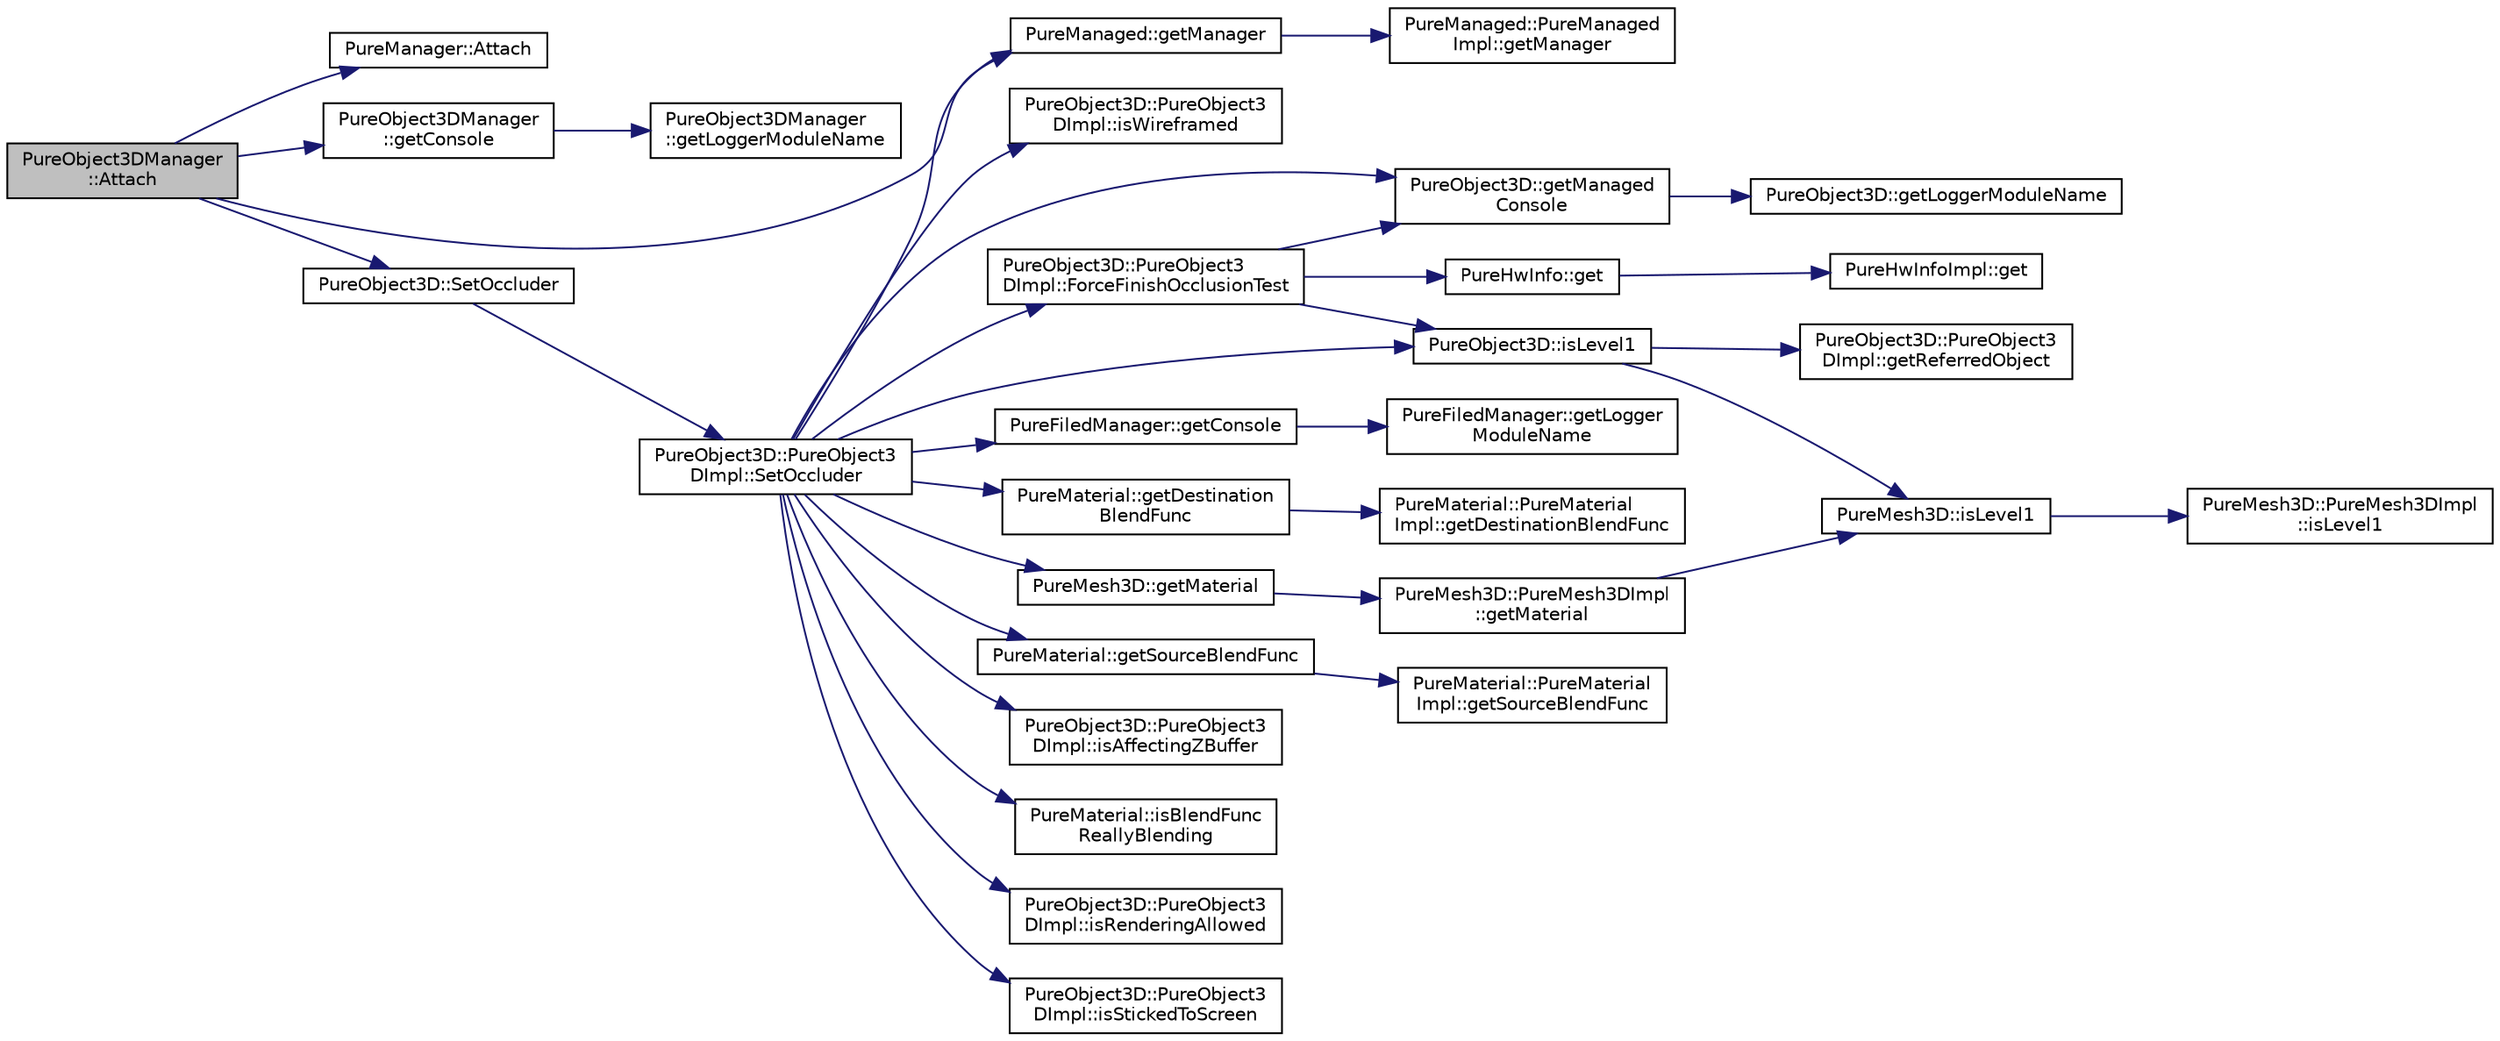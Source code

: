 digraph "PureObject3DManager::Attach"
{
 // LATEX_PDF_SIZE
  edge [fontname="Helvetica",fontsize="10",labelfontname="Helvetica",labelfontsize="10"];
  node [fontname="Helvetica",fontsize="10",shape=record];
  rankdir="LR";
  Node1 [label="PureObject3DManager\l::Attach",height=0.2,width=0.4,color="black", fillcolor="grey75", style="filled", fontcolor="black",tooltip="Adds the given managed to the manager, if the managed has no manager yet."];
  Node1 -> Node2 [color="midnightblue",fontsize="10",style="solid",fontname="Helvetica"];
  Node2 [label="PureManager::Attach",height=0.2,width=0.4,color="black", fillcolor="white", style="filled",URL="$class_pure_manager.html#a50eec0d2d6863b43f1e8b6220d280a1e",tooltip="Adds the given managed to the manager, if the managed has no manager yet."];
  Node1 -> Node3 [color="midnightblue",fontsize="10",style="solid",fontname="Helvetica"];
  Node3 [label="PureObject3DManager\l::getConsole",height=0.2,width=0.4,color="black", fillcolor="white", style="filled",URL="$class_pure_object3_d_manager.html#afb94a1dfb3075ce854524df521449151",tooltip="Returns access to console preset with logger module name as this class."];
  Node3 -> Node4 [color="midnightblue",fontsize="10",style="solid",fontname="Helvetica"];
  Node4 [label="PureObject3DManager\l::getLoggerModuleName",height=0.2,width=0.4,color="black", fillcolor="white", style="filled",URL="$class_pure_object3_d_manager.html#a592db0634ee49d57ef17db4cdc07a3b7",tooltip="Returns the logger module name of this class."];
  Node1 -> Node5 [color="midnightblue",fontsize="10",style="solid",fontname="Helvetica"];
  Node5 [label="PureManaged::getManager",height=0.2,width=0.4,color="black", fillcolor="white", style="filled",URL="$class_pure_managed.html#abdbf454069faf3fd78488df29fe285a8",tooltip="Gets the manager of the managed."];
  Node5 -> Node6 [color="midnightblue",fontsize="10",style="solid",fontname="Helvetica"];
  Node6 [label="PureManaged::PureManaged\lImpl::getManager",height=0.2,width=0.4,color="black", fillcolor="white", style="filled",URL="$class_pure_managed_1_1_pure_managed_impl.html#a1af18a911778e18937830e8a6a884679",tooltip="Gets the manager of the managed."];
  Node1 -> Node7 [color="midnightblue",fontsize="10",style="solid",fontname="Helvetica"];
  Node7 [label="PureObject3D::SetOccluder",height=0.2,width=0.4,color="black", fillcolor="white", style="filled",URL="$class_pure_object3_d.html#a1aaf497b7ca6481d9895b44928fe0cef",tooltip="Sets whether this object should be considered as an occluder during rendering."];
  Node7 -> Node8 [color="midnightblue",fontsize="10",style="solid",fontname="Helvetica"];
  Node8 [label="PureObject3D::PureObject3\lDImpl::SetOccluder",height=0.2,width=0.4,color="black", fillcolor="white", style="filled",URL="$class_pure_object3_d_1_1_pure_object3_d_impl.html#a65d2ce3b6bc9e7ecce2fbbaeaeba1d36",tooltip=" "];
  Node8 -> Node9 [color="midnightblue",fontsize="10",style="solid",fontname="Helvetica"];
  Node9 [label="PureObject3D::PureObject3\lDImpl::ForceFinishOcclusionTest",height=0.2,width=0.4,color="black", fillcolor="white", style="filled",URL="$class_pure_object3_d_1_1_pure_object3_d_impl.html#a8c995a3e9b95f4e352a0444252dc2852",tooltip=" "];
  Node9 -> Node10 [color="midnightblue",fontsize="10",style="solid",fontname="Helvetica"];
  Node10 [label="PureHwInfo::get",height=0.2,width=0.4,color="black", fillcolor="white", style="filled",URL="$class_pure_hw_info.html#a5d801d548489e9f6c9a3485b8979af3f",tooltip="Gets the singleton instance."];
  Node10 -> Node11 [color="midnightblue",fontsize="10",style="solid",fontname="Helvetica"];
  Node11 [label="PureHwInfoImpl::get",height=0.2,width=0.4,color="black", fillcolor="white", style="filled",URL="$class_pure_hw_info_impl.html#a54faedd6ce3a5750139d457f4a8a22f2",tooltip="Gets the singleton instance."];
  Node9 -> Node12 [color="midnightblue",fontsize="10",style="solid",fontname="Helvetica"];
  Node12 [label="PureObject3D::getManaged\lConsole",height=0.2,width=0.4,color="black", fillcolor="white", style="filled",URL="$class_pure_object3_d.html#a5c34510d710a5528c1ba7c37252f8625",tooltip="Returns access to console preset with logger module name as this class."];
  Node12 -> Node13 [color="midnightblue",fontsize="10",style="solid",fontname="Helvetica"];
  Node13 [label="PureObject3D::getLoggerModuleName",height=0.2,width=0.4,color="black", fillcolor="white", style="filled",URL="$class_pure_object3_d.html#af4467df0003fd4ba737dbc2dec365257",tooltip="Returns the logger module name of this class."];
  Node9 -> Node14 [color="midnightblue",fontsize="10",style="solid",fontname="Helvetica"];
  Node14 [label="PureObject3D::isLevel1",height=0.2,width=0.4,color="black", fillcolor="white", style="filled",URL="$class_pure_object3_d.html#aa46f669965a0b3ec379252b424ddd725",tooltip="Tells if the mesh is a level-1 parent mesh."];
  Node14 -> Node15 [color="midnightblue",fontsize="10",style="solid",fontname="Helvetica"];
  Node15 [label="PureObject3D::PureObject3\lDImpl::getReferredObject",height=0.2,width=0.4,color="black", fillcolor="white", style="filled",URL="$class_pure_object3_d_1_1_pure_object3_d_impl.html#a40d9f6688f4f5c505ca45cb476c36eec",tooltip=" "];
  Node14 -> Node16 [color="midnightblue",fontsize="10",style="solid",fontname="Helvetica"];
  Node16 [label="PureMesh3D::isLevel1",height=0.2,width=0.4,color="black", fillcolor="white", style="filled",URL="$class_pure_mesh3_d.html#a5994d09a83ab409a273eeffff3d6b105",tooltip="Tells if the mesh is a level-1 parent mesh."];
  Node16 -> Node17 [color="midnightblue",fontsize="10",style="solid",fontname="Helvetica"];
  Node17 [label="PureMesh3D::PureMesh3DImpl\l::isLevel1",height=0.2,width=0.4,color="black", fillcolor="white", style="filled",URL="$class_pure_mesh3_d_1_1_pure_mesh3_d_impl.html#affd18ce4e5530fc032f1eb2d5c03c689",tooltip=" "];
  Node8 -> Node18 [color="midnightblue",fontsize="10",style="solid",fontname="Helvetica"];
  Node18 [label="PureFiledManager::getConsole",height=0.2,width=0.4,color="black", fillcolor="white", style="filled",URL="$class_pure_filed_manager.html#a81d0ce6d98ee94f91598d294b550fc8a",tooltip="Returns access to console preset with logger module name as this class."];
  Node18 -> Node19 [color="midnightblue",fontsize="10",style="solid",fontname="Helvetica"];
  Node19 [label="PureFiledManager::getLogger\lModuleName",height=0.2,width=0.4,color="black", fillcolor="white", style="filled",URL="$class_pure_filed_manager.html#af2c265356ee813c96db23297c11158ea",tooltip="Returns the logger module name of this class."];
  Node8 -> Node20 [color="midnightblue",fontsize="10",style="solid",fontname="Helvetica"];
  Node20 [label="PureMaterial::getDestination\lBlendFunc",height=0.2,width=0.4,color="black", fillcolor="white", style="filled",URL="$class_pure_material.html#a6da69b985d3b4aaa53e1fd09e60a0cf3",tooltip="Gets the destination blend factor on the specified level."];
  Node20 -> Node21 [color="midnightblue",fontsize="10",style="solid",fontname="Helvetica"];
  Node21 [label="PureMaterial::PureMaterial\lImpl::getDestinationBlendFunc",height=0.2,width=0.4,color="black", fillcolor="white", style="filled",URL="$class_pure_material_1_1_pure_material_impl.html#a27ebedf739437582388bcf695952a905",tooltip=" "];
  Node8 -> Node12 [color="midnightblue",fontsize="10",style="solid",fontname="Helvetica"];
  Node8 -> Node5 [color="midnightblue",fontsize="10",style="solid",fontname="Helvetica"];
  Node8 -> Node22 [color="midnightblue",fontsize="10",style="solid",fontname="Helvetica"];
  Node22 [label="PureMesh3D::getMaterial",height=0.2,width=0.4,color="black", fillcolor="white", style="filled",URL="$class_pure_mesh3_d.html#a5a24f2851af802c62d43f211828302ce",tooltip="Gets the material."];
  Node22 -> Node23 [color="midnightblue",fontsize="10",style="solid",fontname="Helvetica"];
  Node23 [label="PureMesh3D::PureMesh3DImpl\l::getMaterial",height=0.2,width=0.4,color="black", fillcolor="white", style="filled",URL="$class_pure_mesh3_d_1_1_pure_mesh3_d_impl.html#aee17b7f49111f4bb38ae444338ae445f",tooltip=" "];
  Node23 -> Node16 [color="midnightblue",fontsize="10",style="solid",fontname="Helvetica"];
  Node8 -> Node24 [color="midnightblue",fontsize="10",style="solid",fontname="Helvetica"];
  Node24 [label="PureMaterial::getSourceBlendFunc",height=0.2,width=0.4,color="black", fillcolor="white", style="filled",URL="$class_pure_material.html#ae232adc941aec0ffbe7533c28ec58546",tooltip="Gets the source blend factor on the specified level."];
  Node24 -> Node25 [color="midnightblue",fontsize="10",style="solid",fontname="Helvetica"];
  Node25 [label="PureMaterial::PureMaterial\lImpl::getSourceBlendFunc",height=0.2,width=0.4,color="black", fillcolor="white", style="filled",URL="$class_pure_material_1_1_pure_material_impl.html#abf42ebc8a2be9ca0558c18856d756244",tooltip=" "];
  Node8 -> Node26 [color="midnightblue",fontsize="10",style="solid",fontname="Helvetica"];
  Node26 [label="PureObject3D::PureObject3\lDImpl::isAffectingZBuffer",height=0.2,width=0.4,color="black", fillcolor="white", style="filled",URL="$class_pure_object3_d_1_1_pure_object3_d_impl.html#a8c3b655ab945c1f5e0e98f40bc742fc2",tooltip=" "];
  Node8 -> Node27 [color="midnightblue",fontsize="10",style="solid",fontname="Helvetica"];
  Node27 [label="PureMaterial::isBlendFunc\lReallyBlending",height=0.2,width=0.4,color="black", fillcolor="white", style="filled",URL="$class_pure_material.html#a6d975b46498ae73a8bf69e774123c271",tooltip="Gets whether the given source and destination factors really mean blending or not."];
  Node8 -> Node14 [color="midnightblue",fontsize="10",style="solid",fontname="Helvetica"];
  Node8 -> Node28 [color="midnightblue",fontsize="10",style="solid",fontname="Helvetica"];
  Node28 [label="PureObject3D::PureObject3\lDImpl::isRenderingAllowed",height=0.2,width=0.4,color="black", fillcolor="white", style="filled",URL="$class_pure_object3_d_1_1_pure_object3_d_impl.html#a3ebad391eaa5df9a40a207fbacc0573e",tooltip=" "];
  Node8 -> Node29 [color="midnightblue",fontsize="10",style="solid",fontname="Helvetica"];
  Node29 [label="PureObject3D::PureObject3\lDImpl::isStickedToScreen",height=0.2,width=0.4,color="black", fillcolor="white", style="filled",URL="$class_pure_object3_d_1_1_pure_object3_d_impl.html#a78f21169b2e0759f8c52870886d5ec98",tooltip=" "];
  Node8 -> Node30 [color="midnightblue",fontsize="10",style="solid",fontname="Helvetica"];
  Node30 [label="PureObject3D::PureObject3\lDImpl::isWireframed",height=0.2,width=0.4,color="black", fillcolor="white", style="filled",URL="$class_pure_object3_d_1_1_pure_object3_d_impl.html#adc6f6cc2c26aaa6eda00cc03d068ad4b",tooltip=" "];
}
